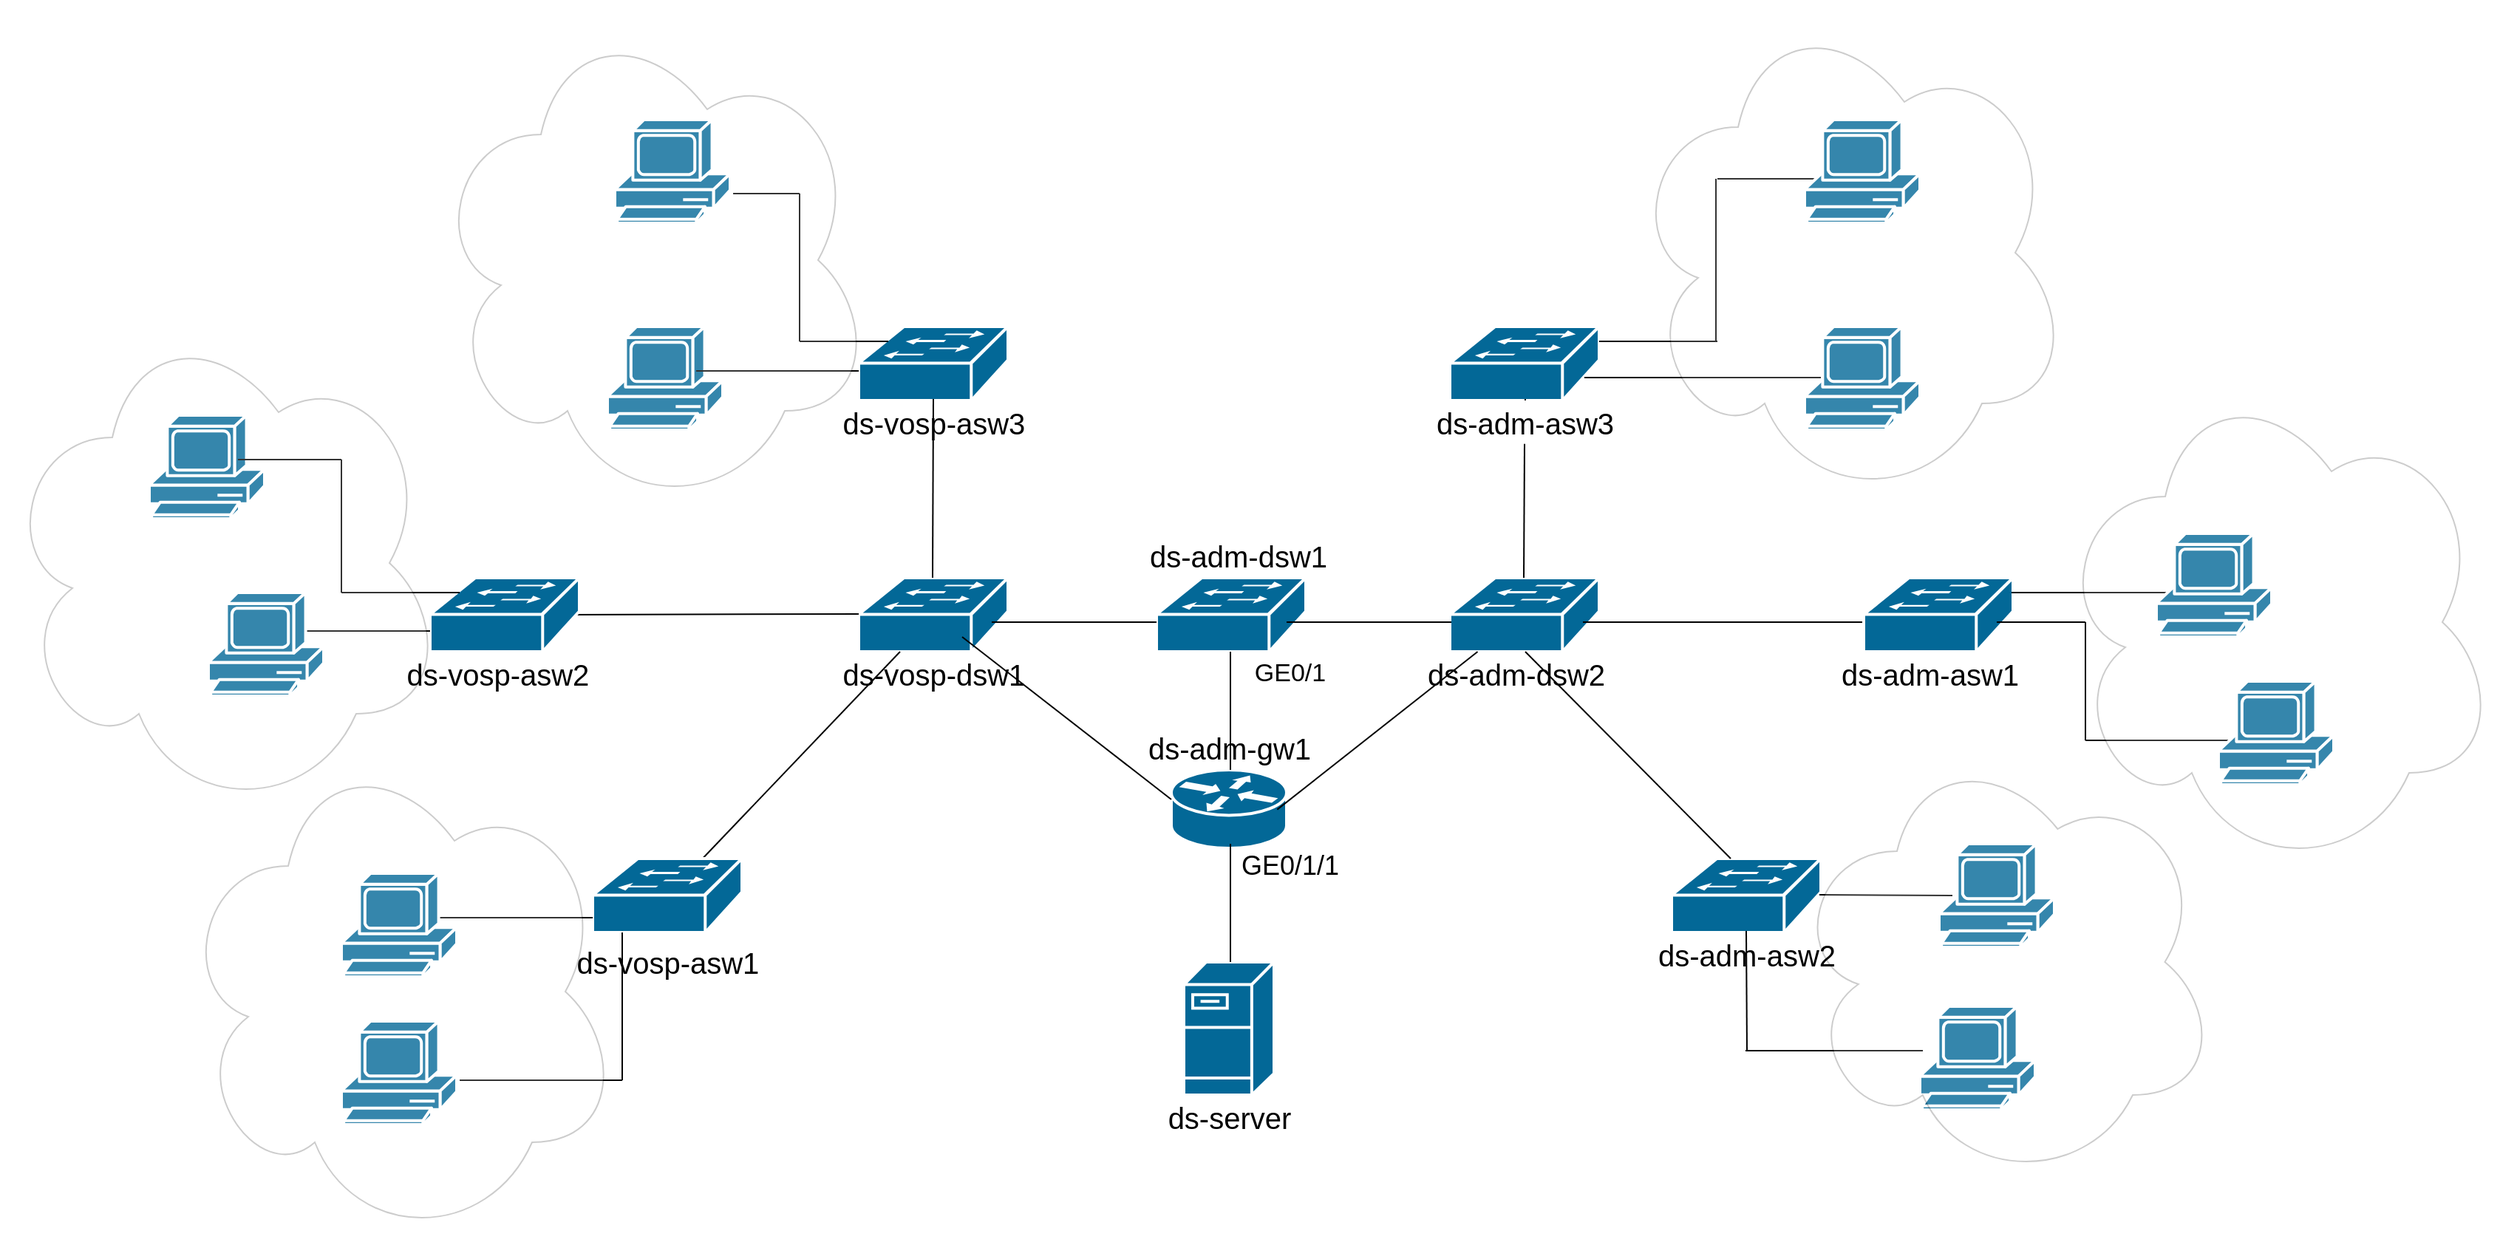 <mxfile version="21.1.7" type="github">
  <diagram name="Page-1" id="c37626ed-c26b-45fb-9056-f9ebc6bb27b6">
    <mxGraphModel dx="1684" dy="95" grid="1" gridSize="10" guides="1" tooltips="1" connect="1" arrows="1" fold="1" page="1" pageScale="1" pageWidth="1100" pageHeight="850" background="none" math="0" shadow="0">
      <root>
        <mxCell id="0" />
        <mxCell id="1" parent="0" />
        <mxCell id="XvvMgI4vBFlba0enUQ60-3" value="" style="shape=mxgraph.cisco.computers_and_peripherals.pc;sketch=0;html=1;pointerEvents=1;dashed=0;fillColor=#036897;strokeColor=#ffffff;strokeWidth=2;verticalLabelPosition=bottom;verticalAlign=top;align=center;outlineConnect=0;" parent="1" vertex="1">
          <mxGeometry x="-140" y="1150" width="78" height="70" as="geometry" />
        </mxCell>
        <mxCell id="XvvMgI4vBFlba0enUQ60-4" value="" style="shape=mxgraph.cisco.computers_and_peripherals.pc;sketch=0;html=1;pointerEvents=1;dashed=0;fillColor=#036897;strokeColor=#ffffff;strokeWidth=2;verticalLabelPosition=bottom;verticalAlign=top;align=center;outlineConnect=0;" parent="1" vertex="1">
          <mxGeometry x="-135" y="1010" width="78" height="70" as="geometry" />
        </mxCell>
        <mxCell id="XvvMgI4vBFlba0enUQ60-5" value="" style="shape=mxgraph.cisco.switches.workgroup_switch;sketch=0;html=1;pointerEvents=1;dashed=0;fillColor=#036897;strokeColor=#ffffff;strokeWidth=2;verticalLabelPosition=bottom;verticalAlign=top;align=center;outlineConnect=0;" parent="1" vertex="1">
          <mxGeometry x="430" y="1320" width="101" height="50" as="geometry" />
        </mxCell>
        <mxCell id="XvvMgI4vBFlba0enUQ60-6" value="" style="shape=mxgraph.cisco.switches.workgroup_switch;sketch=0;html=1;pointerEvents=1;dashed=0;fillColor=#036897;strokeColor=#ffffff;strokeWidth=2;verticalLabelPosition=bottom;verticalAlign=top;align=center;outlineConnect=0;" parent="1" vertex="1">
          <mxGeometry x="231.5" y="1320" width="101" height="50" as="geometry" />
        </mxCell>
        <mxCell id="XvvMgI4vBFlba0enUQ60-8" value="" style="shape=mxgraph.cisco.switches.workgroup_switch;sketch=0;html=1;pointerEvents=1;dashed=0;fillColor=#036897;strokeColor=#ffffff;strokeWidth=2;verticalLabelPosition=bottom;verticalAlign=top;align=center;outlineConnect=0;" parent="1" vertex="1">
          <mxGeometry x="30" y="1320" width="101" height="50" as="geometry" />
        </mxCell>
        <mxCell id="XvvMgI4vBFlba0enUQ60-9" value="" style="shape=mxgraph.cisco.routers.router;sketch=0;html=1;pointerEvents=1;dashed=0;fillColor=#036897;strokeColor=#ffffff;strokeWidth=2;verticalLabelPosition=bottom;verticalAlign=top;align=center;outlineConnect=0;" parent="1" vertex="1">
          <mxGeometry x="241.5" y="1450" width="78" height="53" as="geometry" />
        </mxCell>
        <mxCell id="XvvMgI4vBFlba0enUQ60-10" value="" style="shape=mxgraph.cisco.servers.fileserver;sketch=0;html=1;pointerEvents=1;dashed=0;fillColor=#036897;strokeColor=#ffffff;strokeWidth=2;verticalLabelPosition=bottom;verticalAlign=top;align=center;outlineConnect=0;" parent="1" vertex="1">
          <mxGeometry x="250" y="1580" width="61" height="90" as="geometry" />
        </mxCell>
        <mxCell id="XvvMgI4vBFlba0enUQ60-12" value="" style="shape=mxgraph.cisco.switches.workgroup_switch;sketch=0;html=1;pointerEvents=1;dashed=0;fillColor=#036897;strokeColor=#ffffff;strokeWidth=2;verticalLabelPosition=bottom;verticalAlign=top;align=center;outlineConnect=0;" parent="1" vertex="1">
          <mxGeometry x="30" y="1150" width="101" height="50" as="geometry" />
        </mxCell>
        <mxCell id="XvvMgI4vBFlba0enUQ60-13" value="" style="shape=mxgraph.cisco.switches.workgroup_switch;sketch=0;html=1;pointerEvents=1;dashed=0;fillColor=#036897;strokeColor=#ffffff;strokeWidth=2;verticalLabelPosition=bottom;verticalAlign=top;align=center;outlineConnect=0;" parent="1" vertex="1">
          <mxGeometry x="430" y="1150" width="101" height="50" as="geometry" />
        </mxCell>
        <mxCell id="dDXD2PsUgnubhzzMAjPv-3" value="" style="endArrow=none;html=1;rounded=0;" parent="1" edge="1">
          <mxGeometry width="50" height="50" relative="1" as="geometry">
            <mxPoint x="281.5" y="1450" as="sourcePoint" />
            <mxPoint x="281.5" y="1370" as="targetPoint" />
          </mxGeometry>
        </mxCell>
        <mxCell id="dDXD2PsUgnubhzzMAjPv-5" value="" style="endArrow=none;html=1;rounded=0;" parent="1" edge="1">
          <mxGeometry width="50" height="50" relative="1" as="geometry">
            <mxPoint x="281.5" y="1580" as="sourcePoint" />
            <mxPoint x="281.5" y="1500" as="targetPoint" />
          </mxGeometry>
        </mxCell>
        <mxCell id="dDXD2PsUgnubhzzMAjPv-6" value="" style="endArrow=none;html=1;rounded=0;" parent="1" edge="1">
          <mxGeometry width="50" height="50" relative="1" as="geometry">
            <mxPoint x="120" y="1350" as="sourcePoint" />
            <mxPoint x="231.5" y="1350" as="targetPoint" />
          </mxGeometry>
        </mxCell>
        <mxCell id="dDXD2PsUgnubhzzMAjPv-7" value="" style="endArrow=none;html=1;rounded=0;" parent="1" edge="1">
          <mxGeometry width="50" height="50" relative="1" as="geometry">
            <mxPoint x="319.5" y="1350" as="sourcePoint" />
            <mxPoint x="431" y="1350" as="targetPoint" />
          </mxGeometry>
        </mxCell>
        <mxCell id="dDXD2PsUgnubhzzMAjPv-8" value="" style="endArrow=none;html=1;rounded=0;entryX=0.5;entryY=0.98;entryDx=0;entryDy=0;entryPerimeter=0;" parent="1" target="XvvMgI4vBFlba0enUQ60-12" edge="1">
          <mxGeometry width="50" height="50" relative="1" as="geometry">
            <mxPoint x="80" y="1320" as="sourcePoint" />
            <mxPoint x="80" y="1230" as="targetPoint" />
          </mxGeometry>
        </mxCell>
        <mxCell id="dDXD2PsUgnubhzzMAjPv-9" value="" style="endArrow=none;html=1;rounded=0;entryX=0.5;entryY=0.98;entryDx=0;entryDy=0;entryPerimeter=0;" parent="1" edge="1" source="FELmi7-JpcPB_7Qh0uIB-7">
          <mxGeometry width="50" height="50" relative="1" as="geometry">
            <mxPoint x="480" y="1320" as="sourcePoint" />
            <mxPoint x="481" y="1199" as="targetPoint" />
          </mxGeometry>
        </mxCell>
        <mxCell id="dDXD2PsUgnubhzzMAjPv-10" value="" style="endArrow=none;html=1;rounded=0;" parent="1" edge="1">
          <mxGeometry width="50" height="50" relative="1" as="geometry">
            <mxPoint x="100" y="1360" as="sourcePoint" />
            <mxPoint x="241.5" y="1470" as="targetPoint" />
          </mxGeometry>
        </mxCell>
        <mxCell id="dDXD2PsUgnubhzzMAjPv-12" value="" style="endArrow=none;html=1;rounded=0;entryX=0.919;entryY=0.506;entryDx=0;entryDy=0;entryPerimeter=0;" parent="1" source="XvvMgI4vBFlba0enUQ60-5" target="XvvMgI4vBFlba0enUQ60-9" edge="1">
          <mxGeometry width="50" height="50" relative="1" as="geometry">
            <mxPoint x="159" y="1379" as="sourcePoint" />
            <mxPoint x="320" y="1480" as="targetPoint" />
          </mxGeometry>
        </mxCell>
        <mxCell id="dDXD2PsUgnubhzzMAjPv-13" value="" style="endArrow=none;html=1;rounded=0;" parent="1" edge="1">
          <mxGeometry width="50" height="50" relative="1" as="geometry">
            <mxPoint x="-170" y="1345" as="sourcePoint" />
            <mxPoint x="30" y="1344.5" as="targetPoint" />
          </mxGeometry>
        </mxCell>
        <mxCell id="dDXD2PsUgnubhzzMAjPv-14" value="" style="shape=mxgraph.cisco.switches.workgroup_switch;sketch=0;html=1;pointerEvents=1;dashed=0;fillColor=#036897;strokeColor=#ffffff;strokeWidth=2;verticalLabelPosition=bottom;verticalAlign=top;align=center;outlineConnect=0;" parent="1" vertex="1">
          <mxGeometry x="-260" y="1320" width="101" height="50" as="geometry" />
        </mxCell>
        <mxCell id="dDXD2PsUgnubhzzMAjPv-15" value="" style="endArrow=none;html=1;rounded=0;" parent="1" source="dDXD2PsUgnubhzzMAjPv-16" edge="1">
          <mxGeometry width="50" height="50" relative="1" as="geometry">
            <mxPoint x="58" y="1450" as="sourcePoint" />
            <mxPoint x="58" y="1370" as="targetPoint" />
          </mxGeometry>
        </mxCell>
        <mxCell id="dDXD2PsUgnubhzzMAjPv-16" value="" style="shape=mxgraph.cisco.switches.workgroup_switch;sketch=0;html=1;pointerEvents=1;dashed=0;fillColor=#036897;strokeColor=#ffffff;strokeWidth=2;verticalLabelPosition=bottom;verticalAlign=top;align=center;outlineConnect=0;" parent="1" vertex="1">
          <mxGeometry x="-150" y="1510" width="101" height="50" as="geometry" />
        </mxCell>
        <mxCell id="dDXD2PsUgnubhzzMAjPv-17" value="" style="shape=mxgraph.cisco.switches.workgroup_switch;sketch=0;html=1;pointerEvents=1;dashed=0;fillColor=#036897;strokeColor=#ffffff;strokeWidth=2;verticalLabelPosition=bottom;verticalAlign=top;align=center;outlineConnect=0;" parent="1" vertex="1">
          <mxGeometry x="580" y="1510" width="101" height="50" as="geometry" />
        </mxCell>
        <mxCell id="dDXD2PsUgnubhzzMAjPv-20" value="" style="endArrow=none;html=1;rounded=0;entryX=0.396;entryY=0;entryDx=0;entryDy=0;entryPerimeter=0;" parent="1" target="dDXD2PsUgnubhzzMAjPv-17" edge="1">
          <mxGeometry width="50" height="50" relative="1" as="geometry">
            <mxPoint x="481" y="1370" as="sourcePoint" />
            <mxPoint x="531" y="1320" as="targetPoint" />
          </mxGeometry>
        </mxCell>
        <mxCell id="dDXD2PsUgnubhzzMAjPv-21" value="" style="endArrow=none;html=1;rounded=0;" parent="1" edge="1">
          <mxGeometry width="50" height="50" relative="1" as="geometry">
            <mxPoint x="520" y="1350" as="sourcePoint" />
            <mxPoint x="720" y="1350" as="targetPoint" />
          </mxGeometry>
        </mxCell>
        <mxCell id="dDXD2PsUgnubhzzMAjPv-22" value="" style="shape=mxgraph.cisco.switches.workgroup_switch;sketch=0;html=1;pointerEvents=1;dashed=0;fillColor=#036897;strokeColor=#ffffff;strokeWidth=2;verticalLabelPosition=bottom;verticalAlign=top;align=center;outlineConnect=0;" parent="1" vertex="1">
          <mxGeometry x="710" y="1320" width="101" height="50" as="geometry" />
        </mxCell>
        <mxCell id="dDXD2PsUgnubhzzMAjPv-24" value="" style="endArrow=none;html=1;rounded=0;" parent="1" edge="1">
          <mxGeometry width="50" height="50" relative="1" as="geometry">
            <mxPoint x="-80" y="1180" as="sourcePoint" />
            <mxPoint x="30" y="1180" as="targetPoint" />
          </mxGeometry>
        </mxCell>
        <mxCell id="dDXD2PsUgnubhzzMAjPv-25" value="" style="endArrow=none;html=1;rounded=0;" parent="1" edge="1">
          <mxGeometry width="50" height="50" relative="1" as="geometry">
            <mxPoint x="-10" y="1160" as="sourcePoint" />
            <mxPoint x="50" y="1160" as="targetPoint" />
          </mxGeometry>
        </mxCell>
        <mxCell id="dDXD2PsUgnubhzzMAjPv-26" value="" style="endArrow=none;html=1;rounded=0;" parent="1" edge="1">
          <mxGeometry width="50" height="50" relative="1" as="geometry">
            <mxPoint x="-10" y="1160" as="sourcePoint" />
            <mxPoint x="-10" y="1060" as="targetPoint" />
          </mxGeometry>
        </mxCell>
        <mxCell id="dDXD2PsUgnubhzzMAjPv-27" value="" style="endArrow=none;html=1;rounded=0;exitX=1.026;exitY=0.714;exitDx=0;exitDy=0;exitPerimeter=0;" parent="1" source="XvvMgI4vBFlba0enUQ60-4" edge="1">
          <mxGeometry width="50" height="50" relative="1" as="geometry">
            <mxPoint x="-60" y="1110" as="sourcePoint" />
            <mxPoint x="-10" y="1060" as="targetPoint" />
          </mxGeometry>
        </mxCell>
        <mxCell id="dDXD2PsUgnubhzzMAjPv-28" value="" style="endArrow=none;html=1;rounded=0;" parent="1" edge="1">
          <mxGeometry width="50" height="50" relative="1" as="geometry">
            <mxPoint x="-350" y="1356" as="sourcePoint" />
            <mxPoint x="-260" y="1356" as="targetPoint" />
          </mxGeometry>
        </mxCell>
        <mxCell id="dDXD2PsUgnubhzzMAjPv-29" value="" style="endArrow=none;html=1;rounded=0;" parent="1" edge="1">
          <mxGeometry width="50" height="50" relative="1" as="geometry">
            <mxPoint x="-320" y="1330" as="sourcePoint" />
            <mxPoint x="-240" y="1330" as="targetPoint" />
          </mxGeometry>
        </mxCell>
        <mxCell id="dDXD2PsUgnubhzzMAjPv-30" value="" style="endArrow=none;html=1;rounded=0;" parent="1" edge="1">
          <mxGeometry width="50" height="50" relative="1" as="geometry">
            <mxPoint x="-320" y="1330" as="sourcePoint" />
            <mxPoint x="-320" y="1240" as="targetPoint" />
          </mxGeometry>
        </mxCell>
        <mxCell id="dDXD2PsUgnubhzzMAjPv-33" value="" style="shape=mxgraph.cisco.computers_and_peripherals.pc;sketch=0;html=1;pointerEvents=1;dashed=0;fillColor=#036897;strokeColor=#ffffff;strokeWidth=2;verticalLabelPosition=bottom;verticalAlign=top;align=center;outlineConnect=0;" parent="1" vertex="1">
          <mxGeometry x="-410" y="1330" width="78" height="70" as="geometry" />
        </mxCell>
        <mxCell id="dDXD2PsUgnubhzzMAjPv-36" value="" style="ellipse;shape=cloud;whiteSpace=wrap;html=1;opacity=20;" parent="1" vertex="1">
          <mxGeometry x="-260" y="935" width="300" height="340" as="geometry" />
        </mxCell>
        <mxCell id="dDXD2PsUgnubhzzMAjPv-37" value="" style="endArrow=none;html=1;rounded=0;" parent="1" edge="1">
          <mxGeometry width="50" height="50" relative="1" as="geometry">
            <mxPoint x="-130" y="1660" as="sourcePoint" />
            <mxPoint x="-130" y="1560" as="targetPoint" />
          </mxGeometry>
        </mxCell>
        <mxCell id="dDXD2PsUgnubhzzMAjPv-40" value="" style="endArrow=none;html=1;rounded=0;entryX=0.026;entryY=0.429;entryDx=0;entryDy=0;entryPerimeter=0;" parent="1" target="dDXD2PsUgnubhzzMAjPv-46" edge="1">
          <mxGeometry width="50" height="50" relative="1" as="geometry">
            <mxPoint x="630" y="1640" as="sourcePoint" />
            <mxPoint x="691" y="1640" as="targetPoint" />
          </mxGeometry>
        </mxCell>
        <mxCell id="dDXD2PsUgnubhzzMAjPv-41" value="" style="endArrow=none;html=1;rounded=0;" parent="1" edge="1">
          <mxGeometry width="50" height="50" relative="1" as="geometry">
            <mxPoint x="810" y="1330" as="sourcePoint" />
            <mxPoint x="920" y="1330" as="targetPoint" />
          </mxGeometry>
        </mxCell>
        <mxCell id="dDXD2PsUgnubhzzMAjPv-42" value="" style="endArrow=none;html=1;rounded=0;" parent="1" edge="1">
          <mxGeometry width="50" height="50" relative="1" as="geometry">
            <mxPoint x="800" y="1350" as="sourcePoint" />
            <mxPoint x="860" y="1350" as="targetPoint" />
          </mxGeometry>
        </mxCell>
        <mxCell id="dDXD2PsUgnubhzzMAjPv-44" value="" style="endArrow=none;html=1;rounded=0;" parent="1" edge="1">
          <mxGeometry width="50" height="50" relative="1" as="geometry">
            <mxPoint x="680" y="1534.5" as="sourcePoint" />
            <mxPoint x="770" y="1535" as="targetPoint" />
          </mxGeometry>
        </mxCell>
        <mxCell id="dDXD2PsUgnubhzzMAjPv-45" value="" style="shape=mxgraph.cisco.computers_and_peripherals.pc;sketch=0;html=1;pointerEvents=1;dashed=0;fillColor=#036897;strokeColor=#ffffff;strokeWidth=2;verticalLabelPosition=bottom;verticalAlign=top;align=center;outlineConnect=0;" parent="1" vertex="1">
          <mxGeometry x="761" y="1500" width="78" height="70" as="geometry" />
        </mxCell>
        <mxCell id="dDXD2PsUgnubhzzMAjPv-46" value="" style="shape=mxgraph.cisco.computers_and_peripherals.pc;sketch=0;html=1;pointerEvents=1;dashed=0;fillColor=#036897;strokeColor=#ffffff;strokeWidth=2;verticalLabelPosition=bottom;verticalAlign=top;align=center;outlineConnect=0;" parent="1" vertex="1">
          <mxGeometry x="748" y="1610" width="78" height="70" as="geometry" />
        </mxCell>
        <mxCell id="dDXD2PsUgnubhzzMAjPv-47" value="" style="endArrow=none;html=1;rounded=0;" parent="1" edge="1">
          <mxGeometry width="50" height="50" relative="1" as="geometry">
            <mxPoint x="-260" y="1550" as="sourcePoint" />
            <mxPoint x="-150" y="1550" as="targetPoint" />
          </mxGeometry>
        </mxCell>
        <mxCell id="dDXD2PsUgnubhzzMAjPv-48" value="" style="shape=mxgraph.cisco.computers_and_peripherals.pc;sketch=0;html=1;pointerEvents=1;dashed=0;fillColor=#036897;strokeColor=#ffffff;strokeWidth=2;verticalLabelPosition=bottom;verticalAlign=top;align=center;outlineConnect=0;" parent="1" vertex="1">
          <mxGeometry x="-320" y="1520" width="78" height="70" as="geometry" />
        </mxCell>
        <mxCell id="dDXD2PsUgnubhzzMAjPv-49" value="" style="shape=mxgraph.cisco.computers_and_peripherals.pc;sketch=0;html=1;pointerEvents=1;dashed=0;fillColor=#036897;strokeColor=#ffffff;strokeWidth=2;verticalLabelPosition=bottom;verticalAlign=top;align=center;outlineConnect=0;" parent="1" vertex="1">
          <mxGeometry x="-320" y="1620" width="78" height="70" as="geometry" />
        </mxCell>
        <mxCell id="dDXD2PsUgnubhzzMAjPv-50" value="" style="endArrow=none;html=1;rounded=0;" parent="1" edge="1">
          <mxGeometry width="50" height="50" relative="1" as="geometry">
            <mxPoint x="860" y="1430" as="sourcePoint" />
            <mxPoint x="860" y="1350" as="targetPoint" />
          </mxGeometry>
        </mxCell>
        <mxCell id="dDXD2PsUgnubhzzMAjPv-51" value="" style="endArrow=none;html=1;rounded=0;" parent="1" edge="1">
          <mxGeometry width="50" height="50" relative="1" as="geometry">
            <mxPoint x="860" y="1430" as="sourcePoint" />
            <mxPoint x="960" y="1430" as="targetPoint" />
          </mxGeometry>
        </mxCell>
        <mxCell id="dDXD2PsUgnubhzzMAjPv-53" value="" style="shape=mxgraph.cisco.computers_and_peripherals.pc;sketch=0;html=1;pointerEvents=1;dashed=0;fillColor=#036897;strokeColor=#ffffff;strokeWidth=2;verticalLabelPosition=bottom;verticalAlign=top;align=center;outlineConnect=0;" parent="1" vertex="1">
          <mxGeometry x="908" y="1290" width="78" height="70" as="geometry" />
        </mxCell>
        <mxCell id="dDXD2PsUgnubhzzMAjPv-54" value="" style="shape=mxgraph.cisco.computers_and_peripherals.pc;sketch=0;html=1;pointerEvents=1;dashed=0;fillColor=#036897;strokeColor=#ffffff;strokeWidth=2;verticalLabelPosition=bottom;verticalAlign=top;align=center;outlineConnect=0;" parent="1" vertex="1">
          <mxGeometry x="950" y="1390" width="78" height="70" as="geometry" />
        </mxCell>
        <mxCell id="dDXD2PsUgnubhzzMAjPv-55" value="" style="endArrow=none;html=1;rounded=0;" parent="1" edge="1">
          <mxGeometry width="50" height="50" relative="1" as="geometry">
            <mxPoint x="531" y="1160" as="sourcePoint" />
            <mxPoint x="611" y="1160" as="targetPoint" />
          </mxGeometry>
        </mxCell>
        <mxCell id="dDXD2PsUgnubhzzMAjPv-56" value="" style="endArrow=none;html=1;rounded=0;" parent="1" edge="1">
          <mxGeometry width="50" height="50" relative="1" as="geometry">
            <mxPoint x="610" y="1160" as="sourcePoint" />
            <mxPoint x="610" y="1050" as="targetPoint" />
          </mxGeometry>
        </mxCell>
        <mxCell id="dDXD2PsUgnubhzzMAjPv-57" value="" style="endArrow=none;html=1;rounded=0;" parent="1" edge="1">
          <mxGeometry width="50" height="50" relative="1" as="geometry">
            <mxPoint x="611" y="1050" as="sourcePoint" />
            <mxPoint x="681" y="1050" as="targetPoint" />
          </mxGeometry>
        </mxCell>
        <mxCell id="dDXD2PsUgnubhzzMAjPv-58" value="" style="shape=mxgraph.cisco.computers_and_peripherals.pc;sketch=0;html=1;pointerEvents=1;dashed=0;fillColor=#036897;strokeColor=#ffffff;strokeWidth=2;verticalLabelPosition=bottom;verticalAlign=top;align=center;outlineConnect=0;" parent="1" vertex="1">
          <mxGeometry x="670" y="1010" width="78" height="70" as="geometry" />
        </mxCell>
        <mxCell id="dDXD2PsUgnubhzzMAjPv-59" value="" style="endArrow=none;html=1;rounded=0;" parent="1" edge="1">
          <mxGeometry width="50" height="50" relative="1" as="geometry">
            <mxPoint x="521" y="1184.5" as="sourcePoint" />
            <mxPoint x="681" y="1184.5" as="targetPoint" />
          </mxGeometry>
        </mxCell>
        <mxCell id="dDXD2PsUgnubhzzMAjPv-61" value="" style="shape=mxgraph.cisco.computers_and_peripherals.pc;sketch=0;html=1;pointerEvents=1;dashed=0;fillColor=#036897;strokeColor=#ffffff;strokeWidth=2;verticalLabelPosition=bottom;verticalAlign=top;align=center;outlineConnect=0;" parent="1" vertex="1">
          <mxGeometry x="670" y="1150" width="78" height="70" as="geometry" />
        </mxCell>
        <mxCell id="dDXD2PsUgnubhzzMAjPv-62" value="" style="ellipse;shape=cloud;whiteSpace=wrap;html=1;opacity=20;" parent="1" vertex="1">
          <mxGeometry x="550" y="930" width="300" height="340" as="geometry" />
        </mxCell>
        <mxCell id="dDXD2PsUgnubhzzMAjPv-63" value="" style="ellipse;shape=cloud;whiteSpace=wrap;html=1;opacity=20;" parent="1" vertex="1">
          <mxGeometry x="839" y="1180" width="300" height="340" as="geometry" />
        </mxCell>
        <mxCell id="dDXD2PsUgnubhzzMAjPv-64" value="" style="ellipse;shape=cloud;whiteSpace=wrap;html=1;opacity=20;" parent="1" vertex="1">
          <mxGeometry x="660" y="1430" width="290" height="300" as="geometry" />
        </mxCell>
        <mxCell id="dDXD2PsUgnubhzzMAjPv-65" value="" style="endArrow=none;html=1;rounded=0;exitX=1.026;exitY=0.571;exitDx=0;exitDy=0;exitPerimeter=0;" parent="1" source="dDXD2PsUgnubhzzMAjPv-49" edge="1">
          <mxGeometry width="50" height="50" relative="1" as="geometry">
            <mxPoint x="-180" y="1710" as="sourcePoint" />
            <mxPoint x="-130" y="1660" as="targetPoint" />
          </mxGeometry>
        </mxCell>
        <mxCell id="dDXD2PsUgnubhzzMAjPv-66" value="" style="ellipse;shape=cloud;whiteSpace=wrap;html=1;opacity=20;" parent="1" vertex="1">
          <mxGeometry x="-431" y="1430" width="300" height="340" as="geometry" />
        </mxCell>
        <mxCell id="FELmi7-JpcPB_7Qh0uIB-1" value="" style="shape=mxgraph.cisco.computers_and_peripherals.pc;sketch=0;html=1;pointerEvents=1;dashed=0;fillColor=#036897;strokeColor=#ffffff;strokeWidth=2;verticalLabelPosition=bottom;verticalAlign=top;align=center;outlineConnect=0;" vertex="1" parent="1">
          <mxGeometry x="-450" y="1210" width="78" height="70" as="geometry" />
        </mxCell>
        <mxCell id="FELmi7-JpcPB_7Qh0uIB-2" value="" style="endArrow=none;html=1;rounded=0;" edge="1" parent="1">
          <mxGeometry width="50" height="50" relative="1" as="geometry">
            <mxPoint x="-390" y="1240" as="sourcePoint" />
            <mxPoint x="-320" y="1240" as="targetPoint" />
          </mxGeometry>
        </mxCell>
        <mxCell id="dDXD2PsUgnubhzzMAjPv-35" value="" style="ellipse;shape=cloud;whiteSpace=wrap;html=1;opacity=20;" parent="1" vertex="1">
          <mxGeometry x="-550" y="1140" width="300" height="340" as="geometry" />
        </mxCell>
        <mxCell id="FELmi7-JpcPB_7Qh0uIB-3" value="&lt;font style=&quot;font-size: 20px;&quot;&gt;ds-server&lt;/font&gt;" style="text;html=1;strokeColor=none;fillColor=none;align=center;verticalAlign=middle;whiteSpace=wrap;rounded=0;" vertex="1" parent="1">
          <mxGeometry x="230.5" y="1670" width="100" height="30" as="geometry" />
        </mxCell>
        <mxCell id="FELmi7-JpcPB_7Qh0uIB-4" value="&lt;font style=&quot;font-size: 20px;&quot;&gt;ds-adm-dsw1&lt;/font&gt;" style="text;html=1;strokeColor=none;fillColor=none;align=center;verticalAlign=middle;whiteSpace=wrap;rounded=0;" vertex="1" parent="1">
          <mxGeometry x="222" y="1290" width="129.5" height="30" as="geometry" />
        </mxCell>
        <mxCell id="FELmi7-JpcPB_7Qh0uIB-5" value="&lt;font style=&quot;font-size: 20px;&quot;&gt;ds-adm-gw1&lt;/font&gt;" style="text;html=1;strokeColor=none;fillColor=none;align=center;verticalAlign=middle;whiteSpace=wrap;rounded=0;" vertex="1" parent="1">
          <mxGeometry x="220.5" y="1420" width="120" height="30" as="geometry" />
        </mxCell>
        <mxCell id="FELmi7-JpcPB_7Qh0uIB-6" value="&lt;font style=&quot;font-size: 20px;&quot;&gt;ds-adm-dsw2&lt;/font&gt;" style="text;html=1;strokeColor=none;fillColor=none;align=center;verticalAlign=middle;whiteSpace=wrap;rounded=0;" vertex="1" parent="1">
          <mxGeometry x="410" y="1370" width="129.5" height="30" as="geometry" />
        </mxCell>
        <mxCell id="FELmi7-JpcPB_7Qh0uIB-8" value="" style="endArrow=none;html=1;rounded=0;entryX=0.5;entryY=0.98;entryDx=0;entryDy=0;entryPerimeter=0;" edge="1" parent="1" target="FELmi7-JpcPB_7Qh0uIB-7">
          <mxGeometry width="50" height="50" relative="1" as="geometry">
            <mxPoint x="480" y="1320" as="sourcePoint" />
            <mxPoint x="481" y="1199" as="targetPoint" />
          </mxGeometry>
        </mxCell>
        <mxCell id="FELmi7-JpcPB_7Qh0uIB-7" value="&lt;font style=&quot;font-size: 20px;&quot;&gt;ds-adm-asw3&lt;/font&gt;" style="text;html=1;strokeColor=none;fillColor=none;align=center;verticalAlign=middle;whiteSpace=wrap;rounded=0;" vertex="1" parent="1">
          <mxGeometry x="415.75" y="1200" width="129.5" height="30" as="geometry" />
        </mxCell>
        <mxCell id="FELmi7-JpcPB_7Qh0uIB-9" value="&lt;font style=&quot;font-size: 20px;&quot;&gt;ds-adm-asw1&lt;/font&gt;" style="text;html=1;strokeColor=none;fillColor=none;align=center;verticalAlign=middle;whiteSpace=wrap;rounded=0;" vertex="1" parent="1">
          <mxGeometry x="690" y="1370" width="129.5" height="30" as="geometry" />
        </mxCell>
        <mxCell id="FELmi7-JpcPB_7Qh0uIB-14" value="" style="endArrow=none;html=1;rounded=0;entryX=0.5;entryY=0.98;entryDx=0;entryDy=0;entryPerimeter=0;" edge="1" parent="1" target="dDXD2PsUgnubhzzMAjPv-17">
          <mxGeometry width="50" height="50" relative="1" as="geometry">
            <mxPoint x="631" y="1640" as="sourcePoint" />
            <mxPoint x="670" y="1590" as="targetPoint" />
          </mxGeometry>
        </mxCell>
        <mxCell id="FELmi7-JpcPB_7Qh0uIB-15" value="&lt;font style=&quot;font-size: 20px;&quot;&gt;ds-adm-asw2&lt;/font&gt;" style="text;html=1;strokeColor=none;fillColor=none;align=center;verticalAlign=middle;whiteSpace=wrap;rounded=0;" vertex="1" parent="1">
          <mxGeometry x="565.75" y="1560" width="129.5" height="30" as="geometry" />
        </mxCell>
        <mxCell id="FELmi7-JpcPB_7Qh0uIB-16" value="&lt;font style=&quot;font-size: 20px;&quot;&gt;ds-vosp-dsw1&lt;/font&gt;" style="text;html=1;strokeColor=none;fillColor=none;align=center;verticalAlign=middle;whiteSpace=wrap;rounded=0;" vertex="1" parent="1">
          <mxGeometry x="15.75" y="1370" width="129.5" height="30" as="geometry" />
        </mxCell>
        <mxCell id="FELmi7-JpcPB_7Qh0uIB-17" value="&lt;font style=&quot;font-size: 20px;&quot;&gt;ds-vosp-asw3&lt;/font&gt;" style="text;html=1;strokeColor=none;fillColor=none;align=center;verticalAlign=middle;whiteSpace=wrap;rounded=0;" vertex="1" parent="1">
          <mxGeometry x="15.75" y="1200" width="129.5" height="30" as="geometry" />
        </mxCell>
        <mxCell id="FELmi7-JpcPB_7Qh0uIB-18" value="&lt;font style=&quot;font-size: 20px;&quot;&gt;ds-vosp-asw2&lt;/font&gt;" style="text;html=1;strokeColor=none;fillColor=none;align=center;verticalAlign=middle;whiteSpace=wrap;rounded=0;" vertex="1" parent="1">
          <mxGeometry x="-279.5" y="1370" width="129.5" height="30" as="geometry" />
        </mxCell>
        <mxCell id="FELmi7-JpcPB_7Qh0uIB-19" value="&lt;font style=&quot;font-size: 20px;&quot;&gt;ds-vosp-asw1&lt;/font&gt;" style="text;html=1;strokeColor=none;fillColor=none;align=center;verticalAlign=middle;whiteSpace=wrap;rounded=0;" vertex="1" parent="1">
          <mxGeometry x="-164.25" y="1565" width="129.5" height="30" as="geometry" />
        </mxCell>
        <mxCell id="FELmi7-JpcPB_7Qh0uIB-20" value="&lt;font style=&quot;font-size: 17px;&quot;&gt;GE0/1&lt;/font&gt;" style="text;html=1;strokeColor=none;fillColor=none;align=center;verticalAlign=middle;whiteSpace=wrap;rounded=0;strokeWidth=1;" vertex="1" parent="1">
          <mxGeometry x="292" y="1370" width="60" height="30" as="geometry" />
        </mxCell>
        <mxCell id="FELmi7-JpcPB_7Qh0uIB-21" value="&lt;font style=&quot;font-size: 18px;&quot;&gt;GE0/1/1&lt;/font&gt;" style="text;html=1;strokeColor=none;fillColor=none;align=center;verticalAlign=middle;whiteSpace=wrap;rounded=0;" vertex="1" parent="1">
          <mxGeometry x="291.5" y="1500" width="60" height="30" as="geometry" />
        </mxCell>
      </root>
    </mxGraphModel>
  </diagram>
</mxfile>
